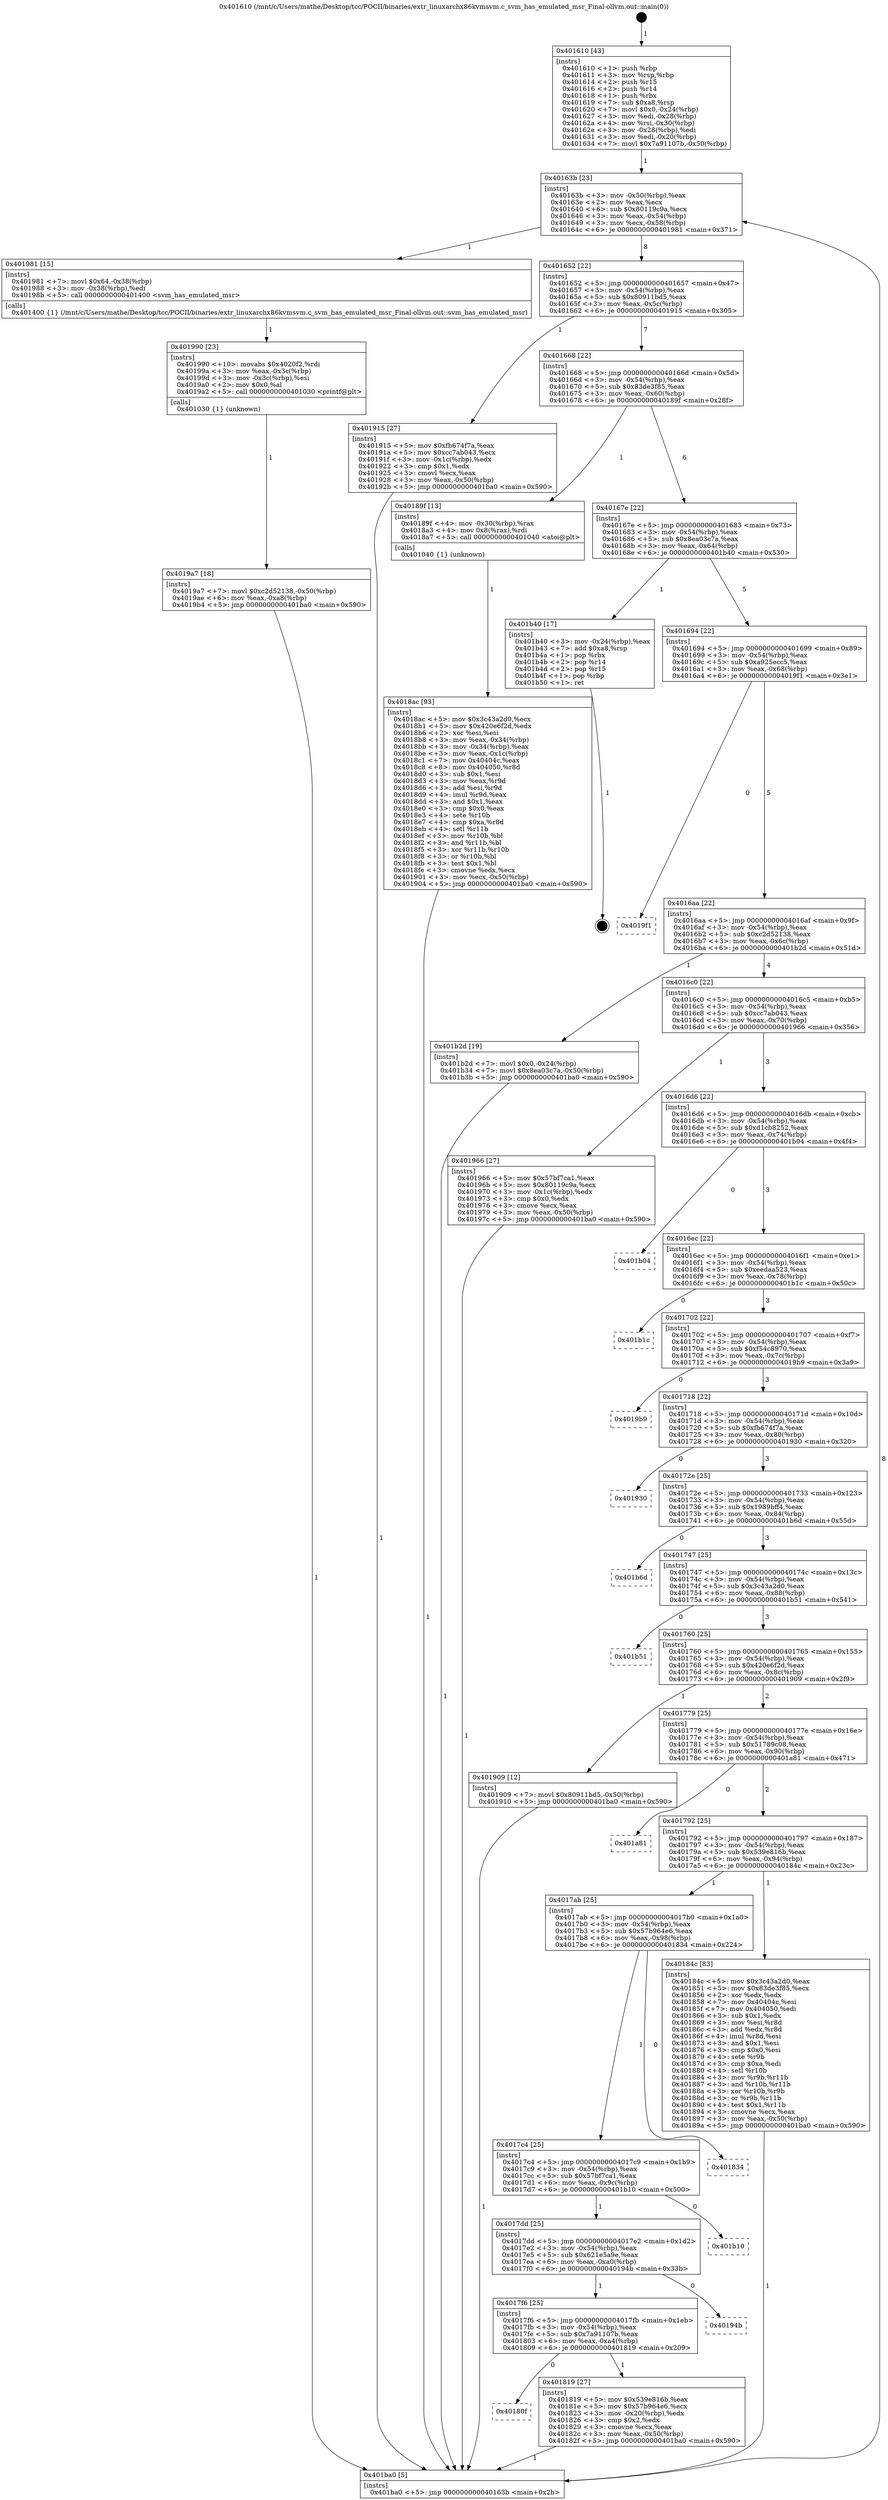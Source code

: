 digraph "0x401610" {
  label = "0x401610 (/mnt/c/Users/mathe/Desktop/tcc/POCII/binaries/extr_linuxarchx86kvmsvm.c_svm_has_emulated_msr_Final-ollvm.out::main(0))"
  labelloc = "t"
  node[shape=record]

  Entry [label="",width=0.3,height=0.3,shape=circle,fillcolor=black,style=filled]
  "0x40163b" [label="{
     0x40163b [23]\l
     | [instrs]\l
     &nbsp;&nbsp;0x40163b \<+3\>: mov -0x50(%rbp),%eax\l
     &nbsp;&nbsp;0x40163e \<+2\>: mov %eax,%ecx\l
     &nbsp;&nbsp;0x401640 \<+6\>: sub $0x80119c9a,%ecx\l
     &nbsp;&nbsp;0x401646 \<+3\>: mov %eax,-0x54(%rbp)\l
     &nbsp;&nbsp;0x401649 \<+3\>: mov %ecx,-0x58(%rbp)\l
     &nbsp;&nbsp;0x40164c \<+6\>: je 0000000000401981 \<main+0x371\>\l
  }"]
  "0x401981" [label="{
     0x401981 [15]\l
     | [instrs]\l
     &nbsp;&nbsp;0x401981 \<+7\>: movl $0x64,-0x38(%rbp)\l
     &nbsp;&nbsp;0x401988 \<+3\>: mov -0x38(%rbp),%edi\l
     &nbsp;&nbsp;0x40198b \<+5\>: call 0000000000401400 \<svm_has_emulated_msr\>\l
     | [calls]\l
     &nbsp;&nbsp;0x401400 \{1\} (/mnt/c/Users/mathe/Desktop/tcc/POCII/binaries/extr_linuxarchx86kvmsvm.c_svm_has_emulated_msr_Final-ollvm.out::svm_has_emulated_msr)\l
  }"]
  "0x401652" [label="{
     0x401652 [22]\l
     | [instrs]\l
     &nbsp;&nbsp;0x401652 \<+5\>: jmp 0000000000401657 \<main+0x47\>\l
     &nbsp;&nbsp;0x401657 \<+3\>: mov -0x54(%rbp),%eax\l
     &nbsp;&nbsp;0x40165a \<+5\>: sub $0x80911bd5,%eax\l
     &nbsp;&nbsp;0x40165f \<+3\>: mov %eax,-0x5c(%rbp)\l
     &nbsp;&nbsp;0x401662 \<+6\>: je 0000000000401915 \<main+0x305\>\l
  }"]
  Exit [label="",width=0.3,height=0.3,shape=circle,fillcolor=black,style=filled,peripheries=2]
  "0x401915" [label="{
     0x401915 [27]\l
     | [instrs]\l
     &nbsp;&nbsp;0x401915 \<+5\>: mov $0xfb674f7a,%eax\l
     &nbsp;&nbsp;0x40191a \<+5\>: mov $0xcc7ab043,%ecx\l
     &nbsp;&nbsp;0x40191f \<+3\>: mov -0x1c(%rbp),%edx\l
     &nbsp;&nbsp;0x401922 \<+3\>: cmp $0x1,%edx\l
     &nbsp;&nbsp;0x401925 \<+3\>: cmovl %ecx,%eax\l
     &nbsp;&nbsp;0x401928 \<+3\>: mov %eax,-0x50(%rbp)\l
     &nbsp;&nbsp;0x40192b \<+5\>: jmp 0000000000401ba0 \<main+0x590\>\l
  }"]
  "0x401668" [label="{
     0x401668 [22]\l
     | [instrs]\l
     &nbsp;&nbsp;0x401668 \<+5\>: jmp 000000000040166d \<main+0x5d\>\l
     &nbsp;&nbsp;0x40166d \<+3\>: mov -0x54(%rbp),%eax\l
     &nbsp;&nbsp;0x401670 \<+5\>: sub $0x83de3f85,%eax\l
     &nbsp;&nbsp;0x401675 \<+3\>: mov %eax,-0x60(%rbp)\l
     &nbsp;&nbsp;0x401678 \<+6\>: je 000000000040189f \<main+0x28f\>\l
  }"]
  "0x4019a7" [label="{
     0x4019a7 [18]\l
     | [instrs]\l
     &nbsp;&nbsp;0x4019a7 \<+7\>: movl $0xc2d52138,-0x50(%rbp)\l
     &nbsp;&nbsp;0x4019ae \<+6\>: mov %eax,-0xa8(%rbp)\l
     &nbsp;&nbsp;0x4019b4 \<+5\>: jmp 0000000000401ba0 \<main+0x590\>\l
  }"]
  "0x40189f" [label="{
     0x40189f [13]\l
     | [instrs]\l
     &nbsp;&nbsp;0x40189f \<+4\>: mov -0x30(%rbp),%rax\l
     &nbsp;&nbsp;0x4018a3 \<+4\>: mov 0x8(%rax),%rdi\l
     &nbsp;&nbsp;0x4018a7 \<+5\>: call 0000000000401040 \<atoi@plt\>\l
     | [calls]\l
     &nbsp;&nbsp;0x401040 \{1\} (unknown)\l
  }"]
  "0x40167e" [label="{
     0x40167e [22]\l
     | [instrs]\l
     &nbsp;&nbsp;0x40167e \<+5\>: jmp 0000000000401683 \<main+0x73\>\l
     &nbsp;&nbsp;0x401683 \<+3\>: mov -0x54(%rbp),%eax\l
     &nbsp;&nbsp;0x401686 \<+5\>: sub $0x8ea03c7a,%eax\l
     &nbsp;&nbsp;0x40168b \<+3\>: mov %eax,-0x64(%rbp)\l
     &nbsp;&nbsp;0x40168e \<+6\>: je 0000000000401b40 \<main+0x530\>\l
  }"]
  "0x401990" [label="{
     0x401990 [23]\l
     | [instrs]\l
     &nbsp;&nbsp;0x401990 \<+10\>: movabs $0x4020f2,%rdi\l
     &nbsp;&nbsp;0x40199a \<+3\>: mov %eax,-0x3c(%rbp)\l
     &nbsp;&nbsp;0x40199d \<+3\>: mov -0x3c(%rbp),%esi\l
     &nbsp;&nbsp;0x4019a0 \<+2\>: mov $0x0,%al\l
     &nbsp;&nbsp;0x4019a2 \<+5\>: call 0000000000401030 \<printf@plt\>\l
     | [calls]\l
     &nbsp;&nbsp;0x401030 \{1\} (unknown)\l
  }"]
  "0x401b40" [label="{
     0x401b40 [17]\l
     | [instrs]\l
     &nbsp;&nbsp;0x401b40 \<+3\>: mov -0x24(%rbp),%eax\l
     &nbsp;&nbsp;0x401b43 \<+7\>: add $0xa8,%rsp\l
     &nbsp;&nbsp;0x401b4a \<+1\>: pop %rbx\l
     &nbsp;&nbsp;0x401b4b \<+2\>: pop %r14\l
     &nbsp;&nbsp;0x401b4d \<+2\>: pop %r15\l
     &nbsp;&nbsp;0x401b4f \<+1\>: pop %rbp\l
     &nbsp;&nbsp;0x401b50 \<+1\>: ret\l
  }"]
  "0x401694" [label="{
     0x401694 [22]\l
     | [instrs]\l
     &nbsp;&nbsp;0x401694 \<+5\>: jmp 0000000000401699 \<main+0x89\>\l
     &nbsp;&nbsp;0x401699 \<+3\>: mov -0x54(%rbp),%eax\l
     &nbsp;&nbsp;0x40169c \<+5\>: sub $0xa925ecc5,%eax\l
     &nbsp;&nbsp;0x4016a1 \<+3\>: mov %eax,-0x68(%rbp)\l
     &nbsp;&nbsp;0x4016a4 \<+6\>: je 00000000004019f1 \<main+0x3e1\>\l
  }"]
  "0x4018ac" [label="{
     0x4018ac [93]\l
     | [instrs]\l
     &nbsp;&nbsp;0x4018ac \<+5\>: mov $0x3c43a2d0,%ecx\l
     &nbsp;&nbsp;0x4018b1 \<+5\>: mov $0x420e6f2d,%edx\l
     &nbsp;&nbsp;0x4018b6 \<+2\>: xor %esi,%esi\l
     &nbsp;&nbsp;0x4018b8 \<+3\>: mov %eax,-0x34(%rbp)\l
     &nbsp;&nbsp;0x4018bb \<+3\>: mov -0x34(%rbp),%eax\l
     &nbsp;&nbsp;0x4018be \<+3\>: mov %eax,-0x1c(%rbp)\l
     &nbsp;&nbsp;0x4018c1 \<+7\>: mov 0x40404c,%eax\l
     &nbsp;&nbsp;0x4018c8 \<+8\>: mov 0x404050,%r8d\l
     &nbsp;&nbsp;0x4018d0 \<+3\>: sub $0x1,%esi\l
     &nbsp;&nbsp;0x4018d3 \<+3\>: mov %eax,%r9d\l
     &nbsp;&nbsp;0x4018d6 \<+3\>: add %esi,%r9d\l
     &nbsp;&nbsp;0x4018d9 \<+4\>: imul %r9d,%eax\l
     &nbsp;&nbsp;0x4018dd \<+3\>: and $0x1,%eax\l
     &nbsp;&nbsp;0x4018e0 \<+3\>: cmp $0x0,%eax\l
     &nbsp;&nbsp;0x4018e3 \<+4\>: sete %r10b\l
     &nbsp;&nbsp;0x4018e7 \<+4\>: cmp $0xa,%r8d\l
     &nbsp;&nbsp;0x4018eb \<+4\>: setl %r11b\l
     &nbsp;&nbsp;0x4018ef \<+3\>: mov %r10b,%bl\l
     &nbsp;&nbsp;0x4018f2 \<+3\>: and %r11b,%bl\l
     &nbsp;&nbsp;0x4018f5 \<+3\>: xor %r11b,%r10b\l
     &nbsp;&nbsp;0x4018f8 \<+3\>: or %r10b,%bl\l
     &nbsp;&nbsp;0x4018fb \<+3\>: test $0x1,%bl\l
     &nbsp;&nbsp;0x4018fe \<+3\>: cmovne %edx,%ecx\l
     &nbsp;&nbsp;0x401901 \<+3\>: mov %ecx,-0x50(%rbp)\l
     &nbsp;&nbsp;0x401904 \<+5\>: jmp 0000000000401ba0 \<main+0x590\>\l
  }"]
  "0x4019f1" [label="{
     0x4019f1\l
  }", style=dashed]
  "0x4016aa" [label="{
     0x4016aa [22]\l
     | [instrs]\l
     &nbsp;&nbsp;0x4016aa \<+5\>: jmp 00000000004016af \<main+0x9f\>\l
     &nbsp;&nbsp;0x4016af \<+3\>: mov -0x54(%rbp),%eax\l
     &nbsp;&nbsp;0x4016b2 \<+5\>: sub $0xc2d52138,%eax\l
     &nbsp;&nbsp;0x4016b7 \<+3\>: mov %eax,-0x6c(%rbp)\l
     &nbsp;&nbsp;0x4016ba \<+6\>: je 0000000000401b2d \<main+0x51d\>\l
  }"]
  "0x401610" [label="{
     0x401610 [43]\l
     | [instrs]\l
     &nbsp;&nbsp;0x401610 \<+1\>: push %rbp\l
     &nbsp;&nbsp;0x401611 \<+3\>: mov %rsp,%rbp\l
     &nbsp;&nbsp;0x401614 \<+2\>: push %r15\l
     &nbsp;&nbsp;0x401616 \<+2\>: push %r14\l
     &nbsp;&nbsp;0x401618 \<+1\>: push %rbx\l
     &nbsp;&nbsp;0x401619 \<+7\>: sub $0xa8,%rsp\l
     &nbsp;&nbsp;0x401620 \<+7\>: movl $0x0,-0x24(%rbp)\l
     &nbsp;&nbsp;0x401627 \<+3\>: mov %edi,-0x28(%rbp)\l
     &nbsp;&nbsp;0x40162a \<+4\>: mov %rsi,-0x30(%rbp)\l
     &nbsp;&nbsp;0x40162e \<+3\>: mov -0x28(%rbp),%edi\l
     &nbsp;&nbsp;0x401631 \<+3\>: mov %edi,-0x20(%rbp)\l
     &nbsp;&nbsp;0x401634 \<+7\>: movl $0x7a91107b,-0x50(%rbp)\l
  }"]
  "0x401b2d" [label="{
     0x401b2d [19]\l
     | [instrs]\l
     &nbsp;&nbsp;0x401b2d \<+7\>: movl $0x0,-0x24(%rbp)\l
     &nbsp;&nbsp;0x401b34 \<+7\>: movl $0x8ea03c7a,-0x50(%rbp)\l
     &nbsp;&nbsp;0x401b3b \<+5\>: jmp 0000000000401ba0 \<main+0x590\>\l
  }"]
  "0x4016c0" [label="{
     0x4016c0 [22]\l
     | [instrs]\l
     &nbsp;&nbsp;0x4016c0 \<+5\>: jmp 00000000004016c5 \<main+0xb5\>\l
     &nbsp;&nbsp;0x4016c5 \<+3\>: mov -0x54(%rbp),%eax\l
     &nbsp;&nbsp;0x4016c8 \<+5\>: sub $0xcc7ab043,%eax\l
     &nbsp;&nbsp;0x4016cd \<+3\>: mov %eax,-0x70(%rbp)\l
     &nbsp;&nbsp;0x4016d0 \<+6\>: je 0000000000401966 \<main+0x356\>\l
  }"]
  "0x401ba0" [label="{
     0x401ba0 [5]\l
     | [instrs]\l
     &nbsp;&nbsp;0x401ba0 \<+5\>: jmp 000000000040163b \<main+0x2b\>\l
  }"]
  "0x401966" [label="{
     0x401966 [27]\l
     | [instrs]\l
     &nbsp;&nbsp;0x401966 \<+5\>: mov $0x57bf7ca1,%eax\l
     &nbsp;&nbsp;0x40196b \<+5\>: mov $0x80119c9a,%ecx\l
     &nbsp;&nbsp;0x401970 \<+3\>: mov -0x1c(%rbp),%edx\l
     &nbsp;&nbsp;0x401973 \<+3\>: cmp $0x0,%edx\l
     &nbsp;&nbsp;0x401976 \<+3\>: cmove %ecx,%eax\l
     &nbsp;&nbsp;0x401979 \<+3\>: mov %eax,-0x50(%rbp)\l
     &nbsp;&nbsp;0x40197c \<+5\>: jmp 0000000000401ba0 \<main+0x590\>\l
  }"]
  "0x4016d6" [label="{
     0x4016d6 [22]\l
     | [instrs]\l
     &nbsp;&nbsp;0x4016d6 \<+5\>: jmp 00000000004016db \<main+0xcb\>\l
     &nbsp;&nbsp;0x4016db \<+3\>: mov -0x54(%rbp),%eax\l
     &nbsp;&nbsp;0x4016de \<+5\>: sub $0xd1cb8252,%eax\l
     &nbsp;&nbsp;0x4016e3 \<+3\>: mov %eax,-0x74(%rbp)\l
     &nbsp;&nbsp;0x4016e6 \<+6\>: je 0000000000401b04 \<main+0x4f4\>\l
  }"]
  "0x40180f" [label="{
     0x40180f\l
  }", style=dashed]
  "0x401b04" [label="{
     0x401b04\l
  }", style=dashed]
  "0x4016ec" [label="{
     0x4016ec [22]\l
     | [instrs]\l
     &nbsp;&nbsp;0x4016ec \<+5\>: jmp 00000000004016f1 \<main+0xe1\>\l
     &nbsp;&nbsp;0x4016f1 \<+3\>: mov -0x54(%rbp),%eax\l
     &nbsp;&nbsp;0x4016f4 \<+5\>: sub $0xeedaa523,%eax\l
     &nbsp;&nbsp;0x4016f9 \<+3\>: mov %eax,-0x78(%rbp)\l
     &nbsp;&nbsp;0x4016fc \<+6\>: je 0000000000401b1c \<main+0x50c\>\l
  }"]
  "0x401819" [label="{
     0x401819 [27]\l
     | [instrs]\l
     &nbsp;&nbsp;0x401819 \<+5\>: mov $0x539e816b,%eax\l
     &nbsp;&nbsp;0x40181e \<+5\>: mov $0x57b964e6,%ecx\l
     &nbsp;&nbsp;0x401823 \<+3\>: mov -0x20(%rbp),%edx\l
     &nbsp;&nbsp;0x401826 \<+3\>: cmp $0x2,%edx\l
     &nbsp;&nbsp;0x401829 \<+3\>: cmovne %ecx,%eax\l
     &nbsp;&nbsp;0x40182c \<+3\>: mov %eax,-0x50(%rbp)\l
     &nbsp;&nbsp;0x40182f \<+5\>: jmp 0000000000401ba0 \<main+0x590\>\l
  }"]
  "0x401b1c" [label="{
     0x401b1c\l
  }", style=dashed]
  "0x401702" [label="{
     0x401702 [22]\l
     | [instrs]\l
     &nbsp;&nbsp;0x401702 \<+5\>: jmp 0000000000401707 \<main+0xf7\>\l
     &nbsp;&nbsp;0x401707 \<+3\>: mov -0x54(%rbp),%eax\l
     &nbsp;&nbsp;0x40170a \<+5\>: sub $0xf54c8970,%eax\l
     &nbsp;&nbsp;0x40170f \<+3\>: mov %eax,-0x7c(%rbp)\l
     &nbsp;&nbsp;0x401712 \<+6\>: je 00000000004019b9 \<main+0x3a9\>\l
  }"]
  "0x4017f6" [label="{
     0x4017f6 [25]\l
     | [instrs]\l
     &nbsp;&nbsp;0x4017f6 \<+5\>: jmp 00000000004017fb \<main+0x1eb\>\l
     &nbsp;&nbsp;0x4017fb \<+3\>: mov -0x54(%rbp),%eax\l
     &nbsp;&nbsp;0x4017fe \<+5\>: sub $0x7a91107b,%eax\l
     &nbsp;&nbsp;0x401803 \<+6\>: mov %eax,-0xa4(%rbp)\l
     &nbsp;&nbsp;0x401809 \<+6\>: je 0000000000401819 \<main+0x209\>\l
  }"]
  "0x4019b9" [label="{
     0x4019b9\l
  }", style=dashed]
  "0x401718" [label="{
     0x401718 [22]\l
     | [instrs]\l
     &nbsp;&nbsp;0x401718 \<+5\>: jmp 000000000040171d \<main+0x10d\>\l
     &nbsp;&nbsp;0x40171d \<+3\>: mov -0x54(%rbp),%eax\l
     &nbsp;&nbsp;0x401720 \<+5\>: sub $0xfb674f7a,%eax\l
     &nbsp;&nbsp;0x401725 \<+3\>: mov %eax,-0x80(%rbp)\l
     &nbsp;&nbsp;0x401728 \<+6\>: je 0000000000401930 \<main+0x320\>\l
  }"]
  "0x40194b" [label="{
     0x40194b\l
  }", style=dashed]
  "0x401930" [label="{
     0x401930\l
  }", style=dashed]
  "0x40172e" [label="{
     0x40172e [25]\l
     | [instrs]\l
     &nbsp;&nbsp;0x40172e \<+5\>: jmp 0000000000401733 \<main+0x123\>\l
     &nbsp;&nbsp;0x401733 \<+3\>: mov -0x54(%rbp),%eax\l
     &nbsp;&nbsp;0x401736 \<+5\>: sub $0x1989bff4,%eax\l
     &nbsp;&nbsp;0x40173b \<+6\>: mov %eax,-0x84(%rbp)\l
     &nbsp;&nbsp;0x401741 \<+6\>: je 0000000000401b6d \<main+0x55d\>\l
  }"]
  "0x4017dd" [label="{
     0x4017dd [25]\l
     | [instrs]\l
     &nbsp;&nbsp;0x4017dd \<+5\>: jmp 00000000004017e2 \<main+0x1d2\>\l
     &nbsp;&nbsp;0x4017e2 \<+3\>: mov -0x54(%rbp),%eax\l
     &nbsp;&nbsp;0x4017e5 \<+5\>: sub $0x621e5a9e,%eax\l
     &nbsp;&nbsp;0x4017ea \<+6\>: mov %eax,-0xa0(%rbp)\l
     &nbsp;&nbsp;0x4017f0 \<+6\>: je 000000000040194b \<main+0x33b\>\l
  }"]
  "0x401b6d" [label="{
     0x401b6d\l
  }", style=dashed]
  "0x401747" [label="{
     0x401747 [25]\l
     | [instrs]\l
     &nbsp;&nbsp;0x401747 \<+5\>: jmp 000000000040174c \<main+0x13c\>\l
     &nbsp;&nbsp;0x40174c \<+3\>: mov -0x54(%rbp),%eax\l
     &nbsp;&nbsp;0x40174f \<+5\>: sub $0x3c43a2d0,%eax\l
     &nbsp;&nbsp;0x401754 \<+6\>: mov %eax,-0x88(%rbp)\l
     &nbsp;&nbsp;0x40175a \<+6\>: je 0000000000401b51 \<main+0x541\>\l
  }"]
  "0x401b10" [label="{
     0x401b10\l
  }", style=dashed]
  "0x401b51" [label="{
     0x401b51\l
  }", style=dashed]
  "0x401760" [label="{
     0x401760 [25]\l
     | [instrs]\l
     &nbsp;&nbsp;0x401760 \<+5\>: jmp 0000000000401765 \<main+0x155\>\l
     &nbsp;&nbsp;0x401765 \<+3\>: mov -0x54(%rbp),%eax\l
     &nbsp;&nbsp;0x401768 \<+5\>: sub $0x420e6f2d,%eax\l
     &nbsp;&nbsp;0x40176d \<+6\>: mov %eax,-0x8c(%rbp)\l
     &nbsp;&nbsp;0x401773 \<+6\>: je 0000000000401909 \<main+0x2f9\>\l
  }"]
  "0x4017c4" [label="{
     0x4017c4 [25]\l
     | [instrs]\l
     &nbsp;&nbsp;0x4017c4 \<+5\>: jmp 00000000004017c9 \<main+0x1b9\>\l
     &nbsp;&nbsp;0x4017c9 \<+3\>: mov -0x54(%rbp),%eax\l
     &nbsp;&nbsp;0x4017cc \<+5\>: sub $0x57bf7ca1,%eax\l
     &nbsp;&nbsp;0x4017d1 \<+6\>: mov %eax,-0x9c(%rbp)\l
     &nbsp;&nbsp;0x4017d7 \<+6\>: je 0000000000401b10 \<main+0x500\>\l
  }"]
  "0x401909" [label="{
     0x401909 [12]\l
     | [instrs]\l
     &nbsp;&nbsp;0x401909 \<+7\>: movl $0x80911bd5,-0x50(%rbp)\l
     &nbsp;&nbsp;0x401910 \<+5\>: jmp 0000000000401ba0 \<main+0x590\>\l
  }"]
  "0x401779" [label="{
     0x401779 [25]\l
     | [instrs]\l
     &nbsp;&nbsp;0x401779 \<+5\>: jmp 000000000040177e \<main+0x16e\>\l
     &nbsp;&nbsp;0x40177e \<+3\>: mov -0x54(%rbp),%eax\l
     &nbsp;&nbsp;0x401781 \<+5\>: sub $0x51789c08,%eax\l
     &nbsp;&nbsp;0x401786 \<+6\>: mov %eax,-0x90(%rbp)\l
     &nbsp;&nbsp;0x40178c \<+6\>: je 0000000000401a81 \<main+0x471\>\l
  }"]
  "0x401834" [label="{
     0x401834\l
  }", style=dashed]
  "0x401a81" [label="{
     0x401a81\l
  }", style=dashed]
  "0x401792" [label="{
     0x401792 [25]\l
     | [instrs]\l
     &nbsp;&nbsp;0x401792 \<+5\>: jmp 0000000000401797 \<main+0x187\>\l
     &nbsp;&nbsp;0x401797 \<+3\>: mov -0x54(%rbp),%eax\l
     &nbsp;&nbsp;0x40179a \<+5\>: sub $0x539e816b,%eax\l
     &nbsp;&nbsp;0x40179f \<+6\>: mov %eax,-0x94(%rbp)\l
     &nbsp;&nbsp;0x4017a5 \<+6\>: je 000000000040184c \<main+0x23c\>\l
  }"]
  "0x4017ab" [label="{
     0x4017ab [25]\l
     | [instrs]\l
     &nbsp;&nbsp;0x4017ab \<+5\>: jmp 00000000004017b0 \<main+0x1a0\>\l
     &nbsp;&nbsp;0x4017b0 \<+3\>: mov -0x54(%rbp),%eax\l
     &nbsp;&nbsp;0x4017b3 \<+5\>: sub $0x57b964e6,%eax\l
     &nbsp;&nbsp;0x4017b8 \<+6\>: mov %eax,-0x98(%rbp)\l
     &nbsp;&nbsp;0x4017be \<+6\>: je 0000000000401834 \<main+0x224\>\l
  }"]
  "0x40184c" [label="{
     0x40184c [83]\l
     | [instrs]\l
     &nbsp;&nbsp;0x40184c \<+5\>: mov $0x3c43a2d0,%eax\l
     &nbsp;&nbsp;0x401851 \<+5\>: mov $0x83de3f85,%ecx\l
     &nbsp;&nbsp;0x401856 \<+2\>: xor %edx,%edx\l
     &nbsp;&nbsp;0x401858 \<+7\>: mov 0x40404c,%esi\l
     &nbsp;&nbsp;0x40185f \<+7\>: mov 0x404050,%edi\l
     &nbsp;&nbsp;0x401866 \<+3\>: sub $0x1,%edx\l
     &nbsp;&nbsp;0x401869 \<+3\>: mov %esi,%r8d\l
     &nbsp;&nbsp;0x40186c \<+3\>: add %edx,%r8d\l
     &nbsp;&nbsp;0x40186f \<+4\>: imul %r8d,%esi\l
     &nbsp;&nbsp;0x401873 \<+3\>: and $0x1,%esi\l
     &nbsp;&nbsp;0x401876 \<+3\>: cmp $0x0,%esi\l
     &nbsp;&nbsp;0x401879 \<+4\>: sete %r9b\l
     &nbsp;&nbsp;0x40187d \<+3\>: cmp $0xa,%edi\l
     &nbsp;&nbsp;0x401880 \<+4\>: setl %r10b\l
     &nbsp;&nbsp;0x401884 \<+3\>: mov %r9b,%r11b\l
     &nbsp;&nbsp;0x401887 \<+3\>: and %r10b,%r11b\l
     &nbsp;&nbsp;0x40188a \<+3\>: xor %r10b,%r9b\l
     &nbsp;&nbsp;0x40188d \<+3\>: or %r9b,%r11b\l
     &nbsp;&nbsp;0x401890 \<+4\>: test $0x1,%r11b\l
     &nbsp;&nbsp;0x401894 \<+3\>: cmovne %ecx,%eax\l
     &nbsp;&nbsp;0x401897 \<+3\>: mov %eax,-0x50(%rbp)\l
     &nbsp;&nbsp;0x40189a \<+5\>: jmp 0000000000401ba0 \<main+0x590\>\l
  }"]
  Entry -> "0x401610" [label=" 1"]
  "0x40163b" -> "0x401981" [label=" 1"]
  "0x40163b" -> "0x401652" [label=" 8"]
  "0x401b40" -> Exit [label=" 1"]
  "0x401652" -> "0x401915" [label=" 1"]
  "0x401652" -> "0x401668" [label=" 7"]
  "0x401b2d" -> "0x401ba0" [label=" 1"]
  "0x401668" -> "0x40189f" [label=" 1"]
  "0x401668" -> "0x40167e" [label=" 6"]
  "0x4019a7" -> "0x401ba0" [label=" 1"]
  "0x40167e" -> "0x401b40" [label=" 1"]
  "0x40167e" -> "0x401694" [label=" 5"]
  "0x401990" -> "0x4019a7" [label=" 1"]
  "0x401694" -> "0x4019f1" [label=" 0"]
  "0x401694" -> "0x4016aa" [label=" 5"]
  "0x401981" -> "0x401990" [label=" 1"]
  "0x4016aa" -> "0x401b2d" [label=" 1"]
  "0x4016aa" -> "0x4016c0" [label=" 4"]
  "0x401966" -> "0x401ba0" [label=" 1"]
  "0x4016c0" -> "0x401966" [label=" 1"]
  "0x4016c0" -> "0x4016d6" [label=" 3"]
  "0x401915" -> "0x401ba0" [label=" 1"]
  "0x4016d6" -> "0x401b04" [label=" 0"]
  "0x4016d6" -> "0x4016ec" [label=" 3"]
  "0x401909" -> "0x401ba0" [label=" 1"]
  "0x4016ec" -> "0x401b1c" [label=" 0"]
  "0x4016ec" -> "0x401702" [label=" 3"]
  "0x4018ac" -> "0x401ba0" [label=" 1"]
  "0x401702" -> "0x4019b9" [label=" 0"]
  "0x401702" -> "0x401718" [label=" 3"]
  "0x40184c" -> "0x401ba0" [label=" 1"]
  "0x401718" -> "0x401930" [label=" 0"]
  "0x401718" -> "0x40172e" [label=" 3"]
  "0x401ba0" -> "0x40163b" [label=" 8"]
  "0x40172e" -> "0x401b6d" [label=" 0"]
  "0x40172e" -> "0x401747" [label=" 3"]
  "0x401819" -> "0x401ba0" [label=" 1"]
  "0x401747" -> "0x401b51" [label=" 0"]
  "0x401747" -> "0x401760" [label=" 3"]
  "0x4017f6" -> "0x40180f" [label=" 0"]
  "0x401760" -> "0x401909" [label=" 1"]
  "0x401760" -> "0x401779" [label=" 2"]
  "0x40189f" -> "0x4018ac" [label=" 1"]
  "0x401779" -> "0x401a81" [label=" 0"]
  "0x401779" -> "0x401792" [label=" 2"]
  "0x4017dd" -> "0x4017f6" [label=" 1"]
  "0x401792" -> "0x40184c" [label=" 1"]
  "0x401792" -> "0x4017ab" [label=" 1"]
  "0x4017dd" -> "0x40194b" [label=" 0"]
  "0x4017ab" -> "0x401834" [label=" 0"]
  "0x4017ab" -> "0x4017c4" [label=" 1"]
  "0x4017f6" -> "0x401819" [label=" 1"]
  "0x4017c4" -> "0x401b10" [label=" 0"]
  "0x4017c4" -> "0x4017dd" [label=" 1"]
  "0x401610" -> "0x40163b" [label=" 1"]
}
